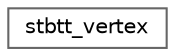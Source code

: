 digraph "Graphical Class Hierarchy"
{
 // LATEX_PDF_SIZE
  bgcolor="transparent";
  edge [fontname=Helvetica,fontsize=10,labelfontname=Helvetica,labelfontsize=10];
  node [fontname=Helvetica,fontsize=10,shape=box,height=0.2,width=0.4];
  rankdir="LR";
  Node0 [label="stbtt_vertex",height=0.2,width=0.4,color="grey40", fillcolor="white", style="filled",URL="$structstbtt__vertex.html",tooltip=" "];
}
